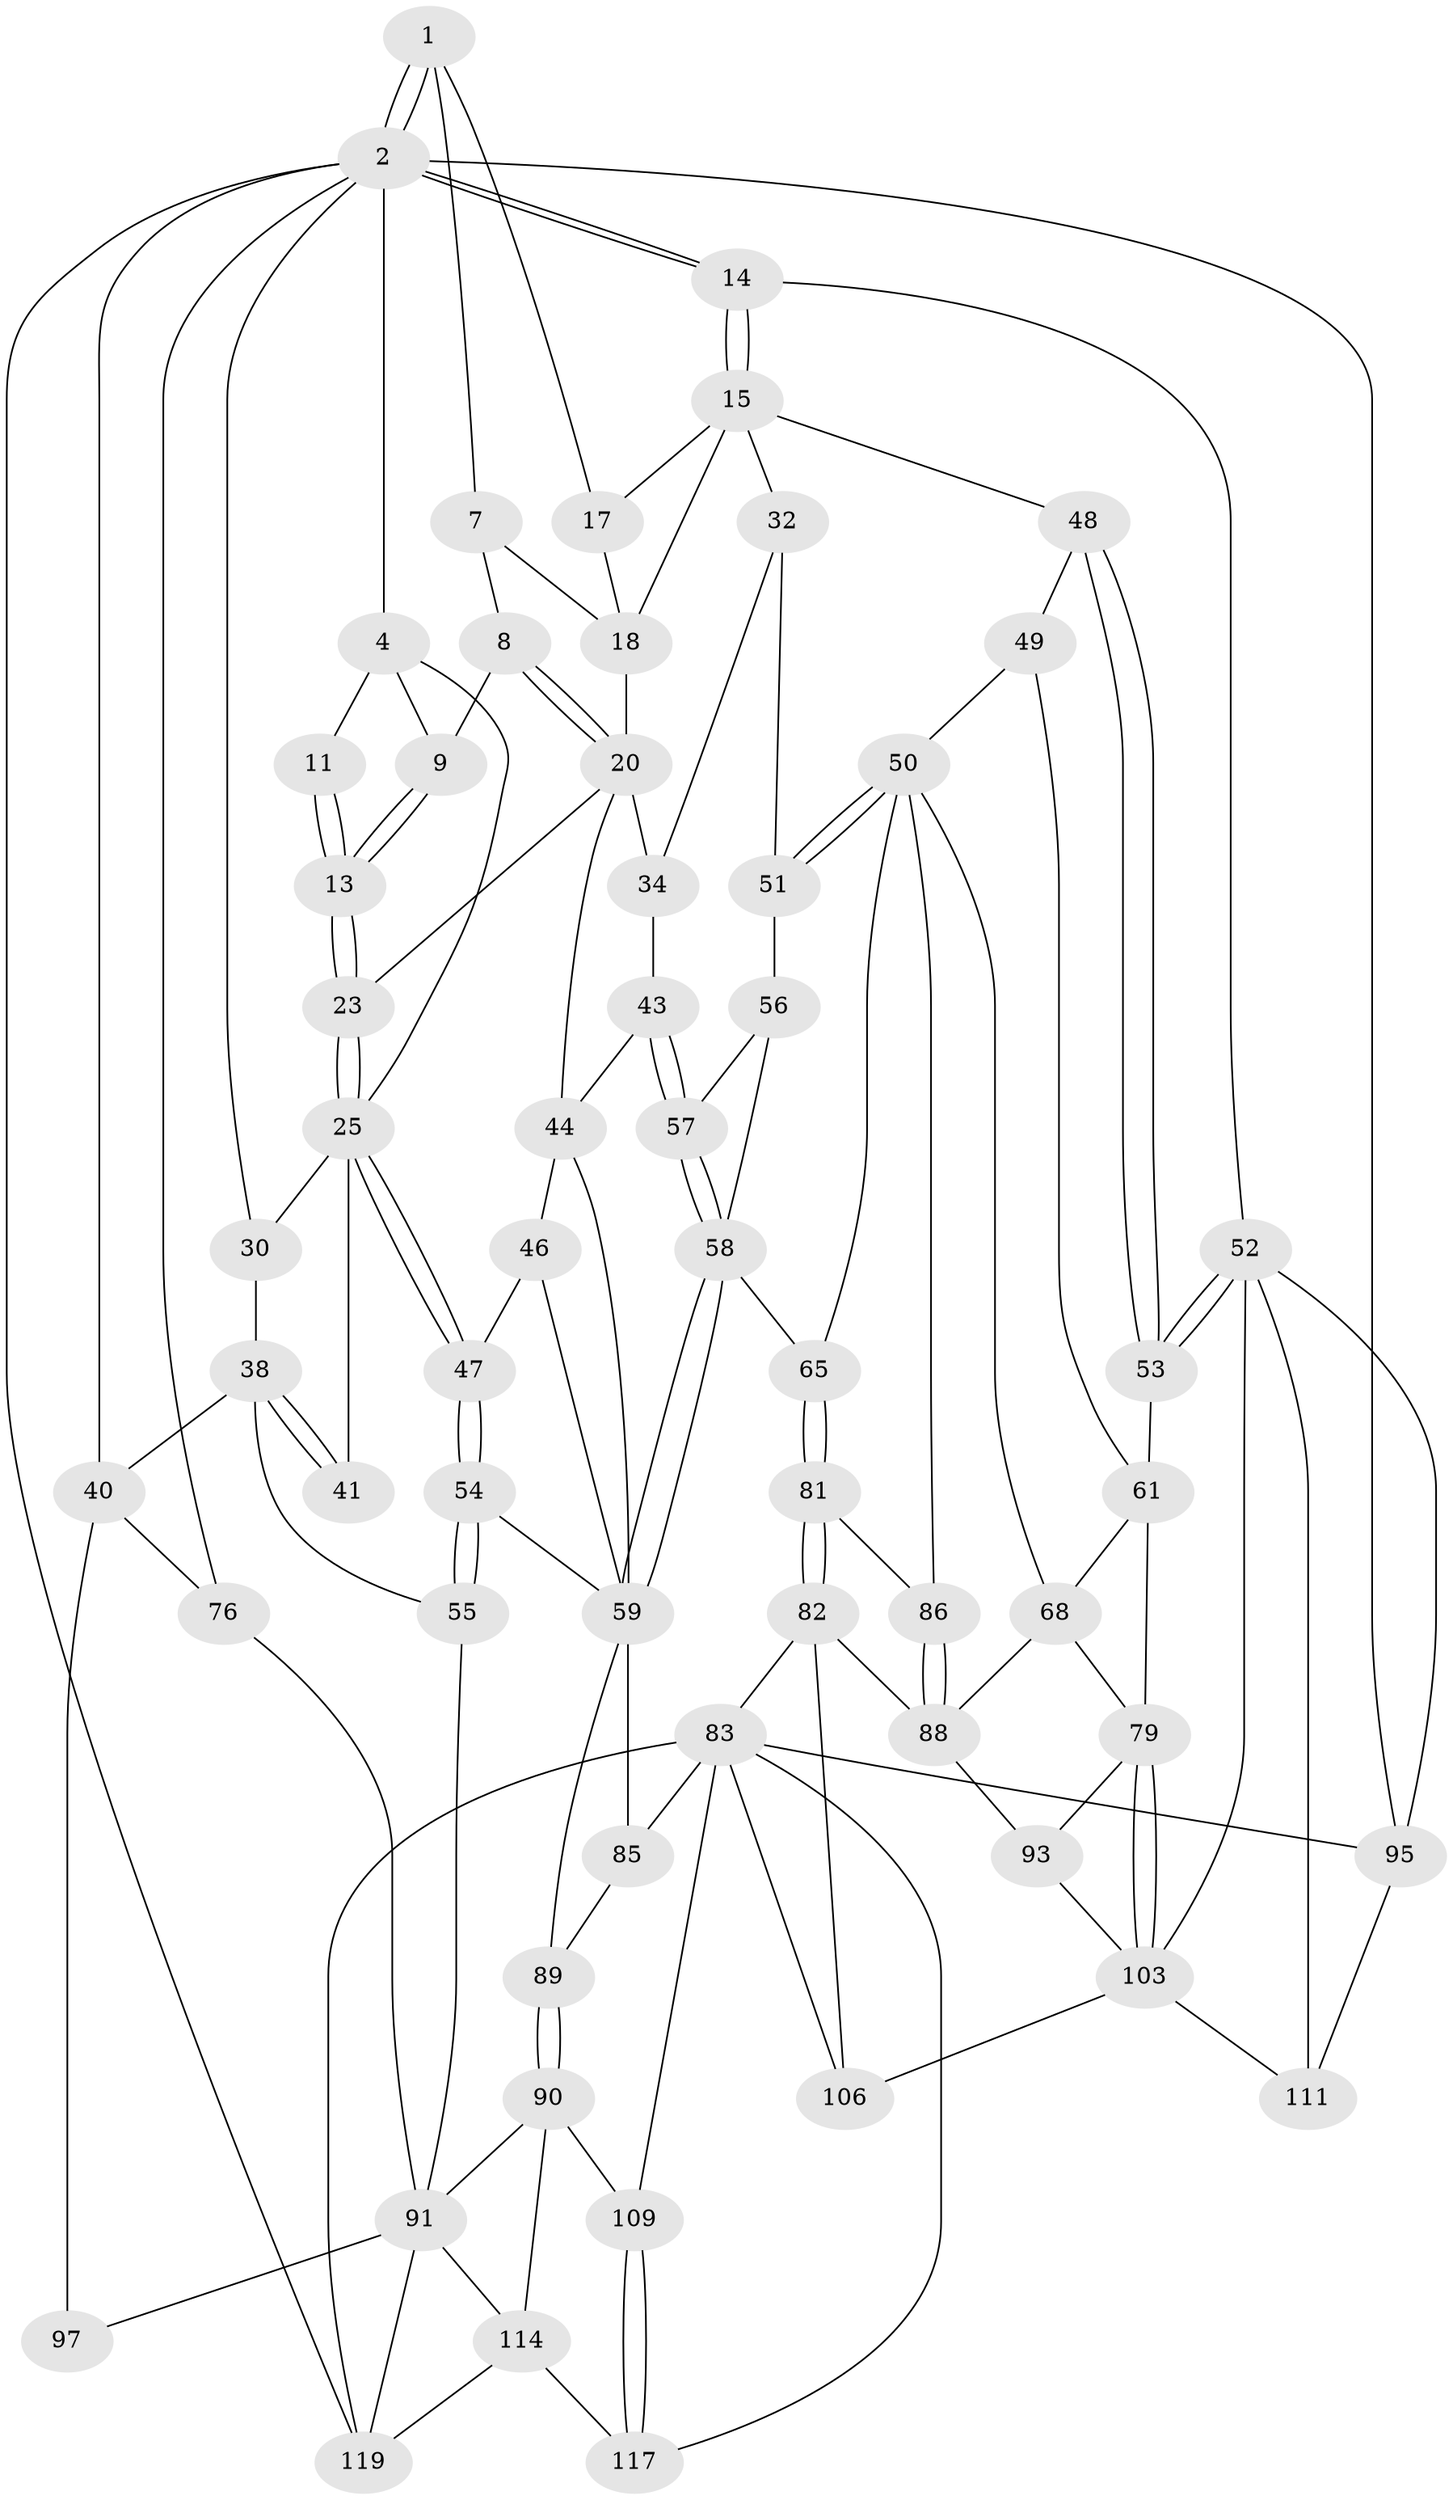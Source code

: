 // original degree distribution, {3: 0.01639344262295082, 6: 0.22131147540983606, 5: 0.5245901639344263, 4: 0.23770491803278687}
// Generated by graph-tools (version 1.1) at 2025/17/03/09/25 04:17:06]
// undirected, 61 vertices, 135 edges
graph export_dot {
graph [start="1"]
  node [color=gray90,style=filled];
  1 [pos="+0.6889013201142591+0",super="+6"];
  2 [pos="+1+0",super="+3"];
  4 [pos="+0+0",super="+12+5"];
  7 [pos="+0.6722165491128954+0"];
  8 [pos="+0.42666761822433447+0.09858005165404632"];
  9 [pos="+0.3333171751916804+0.04706000165070124"];
  11 [pos="+0.22683017415273318+0.17923315835020362"];
  13 [pos="+0.3148108664639636+0.26899196626674515"];
  14 [pos="+1+0.1281565841449927"];
  15 [pos="+0.9920913694838284+0.1564413612581468",super="+35+16"];
  17 [pos="+0.8785761784301614+0.08974805896446372"];
  18 [pos="+0.7752183913023974+0.2165763014569747",super="+19"];
  20 [pos="+0.4430999958471107+0.22756777046937926",super="+24+21"];
  23 [pos="+0.3224995863890545+0.2817038348659123"];
  25 [pos="+0.23606999367228304+0.3501708507163111",super="+26"];
  30 [pos="+0+0.22156058062147138",super="+37"];
  32 [pos="+0.7967565218178969+0.30118376412882436",super="+33"];
  34 [pos="+0.6475904675121338+0.3549534947587684",super="+42"];
  38 [pos="+0+0.4777500499488295",super="+39"];
  40 [pos="+0+0.48427945745985146",super="+74"];
  41 [pos="+0.05326419756506262+0.40240515219688605"];
  43 [pos="+0.44254611074079553+0.38968281699071583"];
  44 [pos="+0.41454505657862484+0.36477242257825004",super="+45"];
  46 [pos="+0.30560177866987015+0.48405529434314226"];
  47 [pos="+0.22244308260145987+0.4520669372384422"];
  48 [pos="+0.926372387432486+0.4221785307330696"];
  49 [pos="+0.8500198619631629+0.46582027998013903"];
  50 [pos="+0.682499392172247+0.43065083961503786",super="+64"];
  51 [pos="+0.6605566517181658+0.40360214852353415"];
  52 [pos="+1+0.3976647189246336",super="+73"];
  53 [pos="+0.9352388399091929+0.4251171261814813",super="+60"];
  54 [pos="+0.1512575370324332+0.5160825644022213"];
  55 [pos="+6.755702072876529e-05+0.5197786263826347"];
  56 [pos="+0.5803695077972333+0.4459329610236757"];
  57 [pos="+0.4535026135947044+0.4022209128104616"];
  58 [pos="+0.4252804977490645+0.5337134842229216",super="+63"];
  59 [pos="+0.39771730487001955+0.5507259581059785",super="+66"];
  61 [pos="+0.8930142734489973+0.5647175549011726",super="+78+62"];
  65 [pos="+0.5716603262316099+0.6426915845618235"];
  68 [pos="+0.79247255622757+0.5887958301995768",super="+69"];
  76 [pos="+0+1"];
  79 [pos="+0.8830608715766783+0.6699987361905487",super="+80"];
  81 [pos="+0.5711942912715584+0.6446444041819803"];
  82 [pos="+0.5438274681344814+0.668260302461005",super="+101"];
  83 [pos="+0.4967817374709787+0.7005079781325612",super="+84+107"];
  85 [pos="+0.36874536642111855+0.6824461566351039"];
  86 [pos="+0.6974223685712552+0.6923637039781849",super="+87"];
  88 [pos="+0.7294853261515337+0.706508149009348",super="+94"];
  89 [pos="+0.25238871857946005+0.6963709906460487"];
  90 [pos="+0.203490280885887+0.7467341375152021",super="+110"];
  91 [pos="+0.14053248715345065+0.7453970976467514",super="+98+92"];
  93 [pos="+0.762071386376601+0.7222972878723644"];
  95 [pos="+1+1",super="+121"];
  97 [pos="+0.024167477426349428+0.7098964321482479",super="+99"];
  103 [pos="+0.9196287227086319+0.7257586511354418",super="+104"];
  106 [pos="+0.6373146627130994+0.8622516760218307"];
  109 [pos="+0.33013277052700607+0.8754979172671431"];
  111 [pos="+0.9111905253353102+1"];
  114 [pos="+0.17692357080342933+0.9296887663860117",super="+118"];
  117 [pos="+0.34772691431375685+0.9104116268583771"];
  119 [pos="+0.17592849102785582+1",super="+120"];
  1 -- 2;
  1 -- 2;
  1 -- 17;
  1 -- 7;
  2 -- 14;
  2 -- 14;
  2 -- 95 [weight=2];
  2 -- 4;
  2 -- 40;
  2 -- 76;
  2 -- 30;
  2 -- 119;
  4 -- 11 [weight=2];
  4 -- 25;
  4 -- 9;
  7 -- 8;
  7 -- 18;
  8 -- 9;
  8 -- 20;
  8 -- 20;
  9 -- 13;
  9 -- 13;
  11 -- 13;
  11 -- 13;
  13 -- 23;
  13 -- 23;
  14 -- 15;
  14 -- 15;
  14 -- 52;
  15 -- 32 [weight=2];
  15 -- 48;
  15 -- 17;
  15 -- 18;
  17 -- 18;
  18 -- 20;
  20 -- 34 [weight=2];
  20 -- 44;
  20 -- 23;
  23 -- 25;
  23 -- 25;
  25 -- 47;
  25 -- 47;
  25 -- 30 [weight=2];
  25 -- 41 [weight=2];
  30 -- 38;
  32 -- 34;
  32 -- 51;
  34 -- 43;
  38 -- 41;
  38 -- 41;
  38 -- 40;
  38 -- 55;
  40 -- 97 [weight=2];
  40 -- 76;
  43 -- 44;
  43 -- 57;
  43 -- 57;
  44 -- 59;
  44 -- 46;
  46 -- 47;
  46 -- 59;
  47 -- 54;
  47 -- 54;
  48 -- 49;
  48 -- 53;
  48 -- 53;
  49 -- 50;
  49 -- 61;
  50 -- 51;
  50 -- 51;
  50 -- 65;
  50 -- 68;
  50 -- 86;
  51 -- 56;
  52 -- 53 [weight=2];
  52 -- 53;
  52 -- 103;
  52 -- 111;
  52 -- 95;
  53 -- 61 [weight=2];
  54 -- 55;
  54 -- 55;
  54 -- 59;
  55 -- 91;
  56 -- 57;
  56 -- 58;
  57 -- 58;
  57 -- 58;
  58 -- 59;
  58 -- 59;
  58 -- 65;
  59 -- 85;
  59 -- 89;
  61 -- 79;
  61 -- 68;
  65 -- 81;
  65 -- 81;
  68 -- 79;
  68 -- 88;
  76 -- 91;
  79 -- 103;
  79 -- 103;
  79 -- 93;
  81 -- 82;
  81 -- 82;
  81 -- 86;
  82 -- 83;
  82 -- 88;
  82 -- 106;
  83 -- 85;
  83 -- 109;
  83 -- 117;
  83 -- 119;
  83 -- 106;
  83 -- 95;
  85 -- 89;
  86 -- 88 [weight=2];
  86 -- 88;
  88 -- 93;
  89 -- 90;
  89 -- 90;
  90 -- 91;
  90 -- 109;
  90 -- 114;
  91 -- 97 [weight=2];
  91 -- 114;
  91 -- 119;
  93 -- 103;
  95 -- 111;
  103 -- 106;
  103 -- 111;
  109 -- 117;
  109 -- 117;
  114 -- 117;
  114 -- 119;
}
